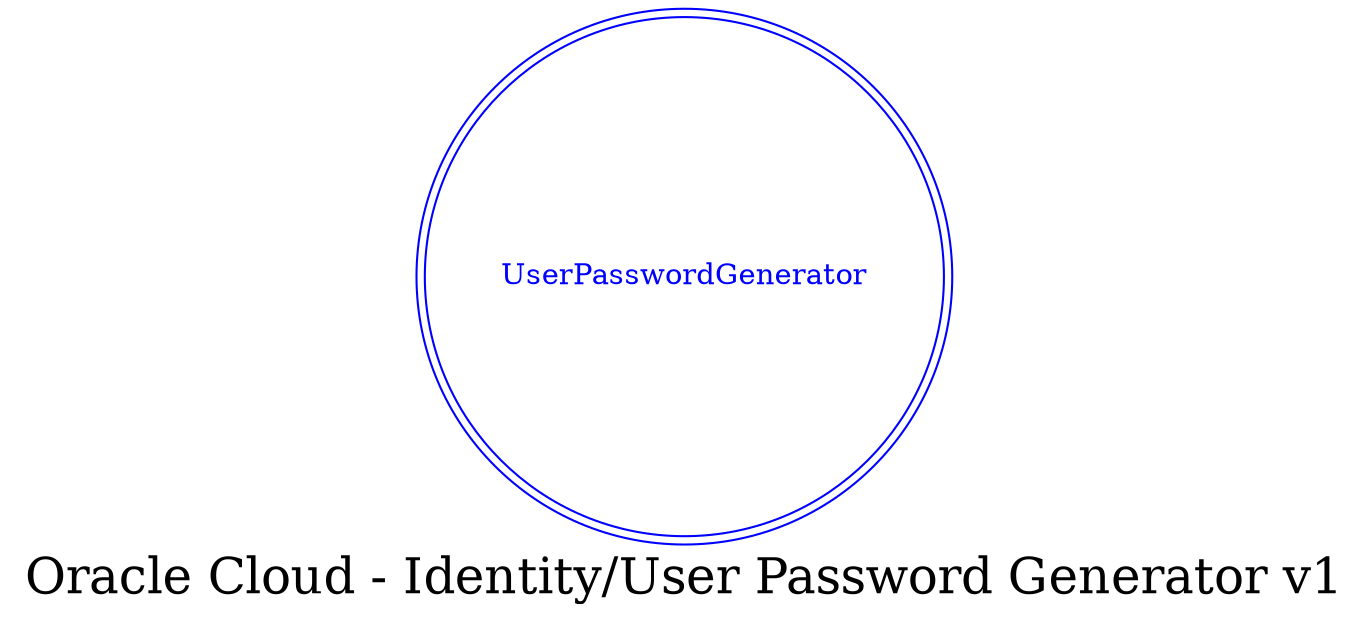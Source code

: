 digraph LexiconGraph {
graph[label="Oracle Cloud - Identity/User Password Generator v1", fontsize=24]
splines=true
"UserPasswordGenerator" [color=blue, fontcolor=blue, shape=doublecircle]
}
